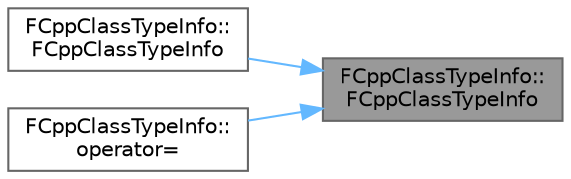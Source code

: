 digraph "FCppClassTypeInfo::FCppClassTypeInfo"
{
 // INTERACTIVE_SVG=YES
 // LATEX_PDF_SIZE
  bgcolor="transparent";
  edge [fontname=Helvetica,fontsize=10,labelfontname=Helvetica,labelfontsize=10];
  node [fontname=Helvetica,fontsize=10,shape=box,height=0.2,width=0.4];
  rankdir="RL";
  Node1 [id="Node000001",label="FCppClassTypeInfo::\lFCppClassTypeInfo",height=0.2,width=0.4,color="gray40", fillcolor="grey60", style="filled", fontcolor="black",tooltip=" "];
  Node1 -> Node2 [id="edge1_Node000001_Node000002",dir="back",color="steelblue1",style="solid",tooltip=" "];
  Node2 [id="Node000002",label="FCppClassTypeInfo::\lFCppClassTypeInfo",height=0.2,width=0.4,color="grey40", fillcolor="white", style="filled",URL="$de/d31/structFCppClassTypeInfo.html#a5ce6a2e080f59d16ade30ef6ac49eabc",tooltip=" "];
  Node1 -> Node3 [id="edge2_Node000001_Node000003",dir="back",color="steelblue1",style="solid",tooltip=" "];
  Node3 [id="Node000003",label="FCppClassTypeInfo::\loperator=",height=0.2,width=0.4,color="grey40", fillcolor="white", style="filled",URL="$de/d31/structFCppClassTypeInfo.html#ad27848ebef227839d46f09ec90c99a8c",tooltip=" "];
}
